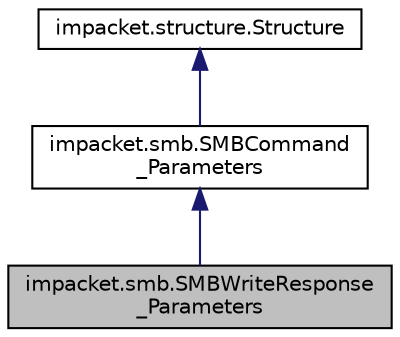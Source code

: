 digraph "impacket.smb.SMBWriteResponse_Parameters"
{
  edge [fontname="Helvetica",fontsize="10",labelfontname="Helvetica",labelfontsize="10"];
  node [fontname="Helvetica",fontsize="10",shape=record];
  Node0 [label="impacket.smb.SMBWriteResponse\l_Parameters",height=0.2,width=0.4,color="black", fillcolor="grey75", style="filled", fontcolor="black"];
  Node1 -> Node0 [dir="back",color="midnightblue",fontsize="10",style="solid",fontname="Helvetica"];
  Node1 [label="impacket.smb.SMBCommand\l_Parameters",height=0.2,width=0.4,color="black", fillcolor="white", style="filled",URL="$classimpacket_1_1smb_1_1_s_m_b_command___parameters.html"];
  Node2 -> Node1 [dir="back",color="midnightblue",fontsize="10",style="solid",fontname="Helvetica"];
  Node2 [label="impacket.structure.Structure",height=0.2,width=0.4,color="black", fillcolor="white", style="filled",URL="$classimpacket_1_1structure_1_1_structure.html"];
}
